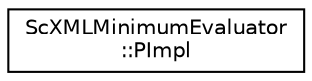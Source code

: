 digraph "Graphical Class Hierarchy"
{
 // LATEX_PDF_SIZE
  edge [fontname="Helvetica",fontsize="10",labelfontname="Helvetica",labelfontsize="10"];
  node [fontname="Helvetica",fontsize="10",shape=record];
  rankdir="LR";
  Node0 [label="ScXMLMinimumEvaluator\l::PImpl",height=0.2,width=0.4,color="black", fillcolor="white", style="filled",URL="$classScXMLMinimumEvaluator_1_1PImpl.html",tooltip=" "];
}
